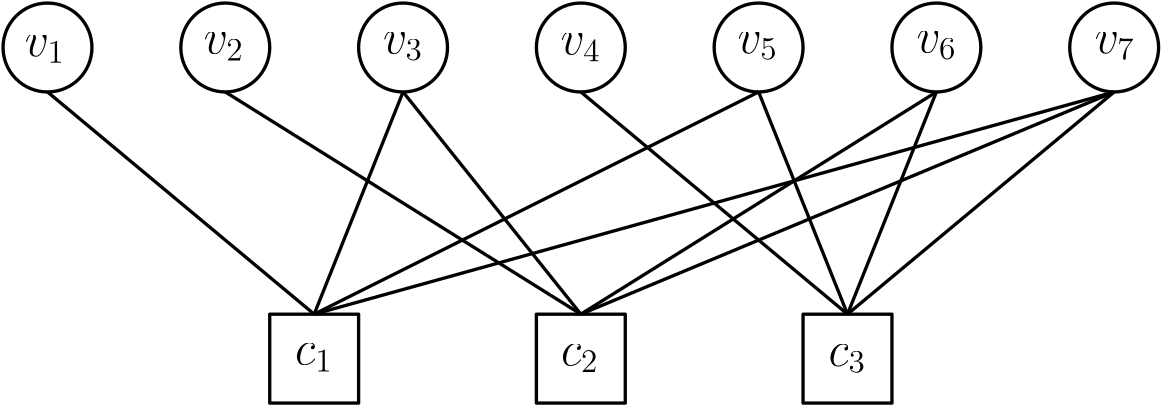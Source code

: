 <?xml version="1.0"?>
<!DOCTYPE ipe SYSTEM "ipe.dtd">
<ipe version="70218" creator="Ipe 7.2.24">
<info created="D:20220414183342" modified="D:20220414183342"/>
<ipestyle name="basic">
<symbol name="arrow/arc(spx)">
<path stroke="sym-stroke" fill="sym-stroke" pen="sym-pen">
0 0 m
-1 0.333 l
-1 -0.333 l
h
</path>
</symbol>
<symbol name="arrow/farc(spx)">
<path stroke="sym-stroke" fill="white" pen="sym-pen">
0 0 m
-1 0.333 l
-1 -0.333 l
h
</path>
</symbol>
<symbol name="arrow/ptarc(spx)">
<path stroke="sym-stroke" fill="sym-stroke" pen="sym-pen">
0 0 m
-1 0.333 l
-0.8 0 l
-1 -0.333 l
h
</path>
</symbol>
<symbol name="arrow/fptarc(spx)">
<path stroke="sym-stroke" fill="white" pen="sym-pen">
0 0 m
-1 0.333 l
-0.8 0 l
-1 -0.333 l
h
</path>
</symbol>
<symbol name="mark/circle(sx)" transformations="translations">
<path fill="sym-stroke">
0.6 0 0 0.6 0 0 e
0.4 0 0 0.4 0 0 e
</path>
</symbol>
<symbol name="mark/disk(sx)" transformations="translations">
<path fill="sym-stroke">
0.6 0 0 0.6 0 0 e
</path>
</symbol>
<symbol name="mark/fdisk(sfx)" transformations="translations">
<group>
<path fill="sym-fill">
0.5 0 0 0.5 0 0 e
</path>
<path fill="sym-stroke" fillrule="eofill">
0.6 0 0 0.6 0 0 e
0.4 0 0 0.4 0 0 e
</path>
</group>
</symbol>
<symbol name="mark/box(sx)" transformations="translations">
<path fill="sym-stroke" fillrule="eofill">
-0.6 -0.6 m
0.6 -0.6 l
0.6 0.6 l
-0.6 0.6 l
h
-0.4 -0.4 m
0.4 -0.4 l
0.4 0.4 l
-0.4 0.4 l
h
</path>
</symbol>
<symbol name="mark/square(sx)" transformations="translations">
<path fill="sym-stroke">
-0.6 -0.6 m
0.6 -0.6 l
0.6 0.6 l
-0.6 0.6 l
h
</path>
</symbol>
<symbol name="mark/fsquare(sfx)" transformations="translations">
<group>
<path fill="sym-fill">
-0.5 -0.5 m
0.5 -0.5 l
0.5 0.5 l
-0.5 0.5 l
h
</path>
<path fill="sym-stroke" fillrule="eofill">
-0.6 -0.6 m
0.6 -0.6 l
0.6 0.6 l
-0.6 0.6 l
h
-0.4 -0.4 m
0.4 -0.4 l
0.4 0.4 l
-0.4 0.4 l
h
</path>
</group>
</symbol>
<symbol name="mark/cross(sx)" transformations="translations">
<group>
<path fill="sym-stroke">
-0.43 -0.57 m
0.57 0.43 l
0.43 0.57 l
-0.57 -0.43 l
h
</path>
<path fill="sym-stroke">
-0.43 0.57 m
0.57 -0.43 l
0.43 -0.57 l
-0.57 0.43 l
h
</path>
</group>
</symbol>
<symbol name="arrow/fnormal(spx)">
<path stroke="sym-stroke" fill="white" pen="sym-pen">
0 0 m
-1 0.333 l
-1 -0.333 l
h
</path>
</symbol>
<symbol name="arrow/pointed(spx)">
<path stroke="sym-stroke" fill="sym-stroke" pen="sym-pen">
0 0 m
-1 0.333 l
-0.8 0 l
-1 -0.333 l
h
</path>
</symbol>
<symbol name="arrow/fpointed(spx)">
<path stroke="sym-stroke" fill="white" pen="sym-pen">
0 0 m
-1 0.333 l
-0.8 0 l
-1 -0.333 l
h
</path>
</symbol>
<symbol name="arrow/linear(spx)">
<path stroke="sym-stroke" pen="sym-pen">
-1 0.333 m
0 0 l
-1 -0.333 l
</path>
</symbol>
<symbol name="arrow/fdouble(spx)">
<path stroke="sym-stroke" fill="white" pen="sym-pen">
0 0 m
-1 0.333 l
-1 -0.333 l
h
-1 0 m
-2 0.333 l
-2 -0.333 l
h
</path>
</symbol>
<symbol name="arrow/double(spx)">
<path stroke="sym-stroke" fill="sym-stroke" pen="sym-pen">
0 0 m
-1 0.333 l
-1 -0.333 l
h
-1 0 m
-2 0.333 l
-2 -0.333 l
h
</path>
</symbol>
<symbol name="arrow/mid-normal(spx)">
<path stroke="sym-stroke" fill="sym-stroke" pen="sym-pen">
0.5 0 m
-0.5 0.333 l
-0.5 -0.333 l
h
</path>
</symbol>
<symbol name="arrow/mid-fnormal(spx)">
<path stroke="sym-stroke" fill="white" pen="sym-pen">
0.5 0 m
-0.5 0.333 l
-0.5 -0.333 l
h
</path>
</symbol>
<symbol name="arrow/mid-pointed(spx)">
<path stroke="sym-stroke" fill="sym-stroke" pen="sym-pen">
0.5 0 m
-0.5 0.333 l
-0.3 0 l
-0.5 -0.333 l
h
</path>
</symbol>
<symbol name="arrow/mid-fpointed(spx)">
<path stroke="sym-stroke" fill="white" pen="sym-pen">
0.5 0 m
-0.5 0.333 l
-0.3 0 l
-0.5 -0.333 l
h
</path>
</symbol>
<symbol name="arrow/mid-double(spx)">
<path stroke="sym-stroke" fill="sym-stroke" pen="sym-pen">
1 0 m
0 0.333 l
0 -0.333 l
h
0 0 m
-1 0.333 l
-1 -0.333 l
h
</path>
</symbol>
<symbol name="arrow/mid-fdouble(spx)">
<path stroke="sym-stroke" fill="white" pen="sym-pen">
1 0 m
0 0.333 l
0 -0.333 l
h
0 0 m
-1 0.333 l
-1 -0.333 l
h
</path>
</symbol>
<anglesize name="22.5 deg" value="22.5"/>
<anglesize name="30 deg" value="30"/>
<anglesize name="45 deg" value="45"/>
<anglesize name="60 deg" value="60"/>
<anglesize name="90 deg" value="90"/>
<arrowsize name="large" value="10"/>
<arrowsize name="small" value="5"/>
<arrowsize name="tiny" value="3"/>
<color name="blue" value="0 0 1"/>
<color name="brown" value="0.647 0.165 0.165"/>
<color name="darkblue" value="0 0 0.545"/>
<color name="darkcyan" value="0 0.545 0.545"/>
<color name="darkgray" value="0.663"/>
<color name="darkgreen" value="0 0.392 0"/>
<color name="darkmagenta" value="0.545 0 0.545"/>
<color name="darkorange" value="1 0.549 0"/>
<color name="darkred" value="0.545 0 0"/>
<color name="gold" value="1 0.843 0"/>
<color name="gray" value="0.745"/>
<color name="green" value="0 1 0"/>
<color name="lightblue" value="0.678 0.847 0.902"/>
<color name="lightcyan" value="0.878 1 1"/>
<color name="lightgray" value="0.827"/>
<color name="lightgreen" value="0.565 0.933 0.565"/>
<color name="lightyellow" value="1 1 0.878"/>
<color name="navy" value="0 0 0.502"/>
<color name="orange" value="1 0.647 0"/>
<color name="pink" value="1 0.753 0.796"/>
<color name="purple" value="0.627 0.125 0.941"/>
<color name="red" value="1 0 0"/>
<color name="seagreen" value="0.18 0.545 0.341"/>
<color name="turquoise" value="0.251 0.878 0.816"/>
<color name="violet" value="0.933 0.51 0.933"/>
<color name="yellow" value="1 1 0"/>
<dashstyle name="dash dot dotted" value="[4 2 1 2 1 2] 0"/>
<dashstyle name="dash dotted" value="[4 2 1 2] 0"/>
<dashstyle name="dashed" value="[4] 0"/>
<dashstyle name="dotted" value="[1 3] 0"/>
<gridsize name="10 pts (~3.5 mm)" value="10"/>
<gridsize name="14 pts (~5 mm)" value="14"/>
<gridsize name="16 pts (~6 mm)" value="16"/>
<gridsize name="20 pts (~7 mm)" value="20"/>
<gridsize name="28 pts (~10 mm)" value="28"/>
<gridsize name="32 pts (~12 mm)" value="32"/>
<gridsize name="4 pts" value="4"/>
<gridsize name="56 pts (~20 mm)" value="56"/>
<gridsize name="8 pts (~3 mm)" value="8"/>
<opacity name="10%" value="0.1"/>
<opacity name="30%" value="0.3"/>
<opacity name="50%" value="0.5"/>
<opacity name="75%" value="0.75"/>
<pen name="fat" value="1.2"/>
<pen name="heavier" value="0.8"/>
<pen name="ultrafat" value="2"/>
<symbolsize name="large" value="5"/>
<symbolsize name="small" value="2"/>
<symbolsize name="tiny" value="1.1"/>
<textsize name="Huge" value="\Huge"/>
<textsize name="LARGE" value="\LARGE"/>
<textsize name="Large" value="\Large"/>
<textsize name="footnote" value="\footnotesize"/>
<textsize name="huge" value="\huge"/>
<textsize name="large" value="\large"/>
<textsize name="small" value="\small"/>
<textsize name="tiny" value="\tiny"/>
<textstyle name="center" begin="\begin{center}" end="\end{center}"/>
<textstyle name="item" begin="\begin{itemize}\item{}" end="\end{itemize}"/>
<textstyle name="itemize" begin="\begin{itemize}" end="\end{itemize}"/>
<tiling name="falling" angle="-60" step="4" width="1"/>
<tiling name="rising" angle="30" step="4" width="1"/>
</ipestyle>
<page>
<layer name="alpha"/>
<view layers="alpha" active="alpha"/>
<path layer="alpha" matrix="1 0 0 1 -32 0" stroke="black" pen="fat">
16 0 0 16 192 704 e
</path>
<path matrix="1 0 0 1 0 -48" stroke="black" pen="fat">
176 656 m
176 624 l
208 624 l
208 656 l
h
</path>
<path matrix="1 0 0 1 32 0" stroke="black" pen="fat">
16 0 0 16 192 704 e
</path>
<path matrix="1 0 0 1 96 0" stroke="black" pen="fat">
16 0 0 16 192 704 e
</path>
<path matrix="1 0 0 1 160 0" stroke="black" pen="fat">
16 0 0 16 192 704 e
</path>
<path matrix="1 0 0 1 224 0" stroke="black" pen="fat">
16 0 0 16 192 704 e
</path>
<path matrix="1 0 0 1 -96 0" stroke="black" pen="fat">
16 0 0 16 192 704 e
</path>
<path matrix="1 0 0 1 288 0" stroke="black" pen="fat">
16 0 0 16 192 704 e
</path>
<path matrix="1 0 0 1 96 -48" stroke="black" pen="fat">
176 656 m
176 624 l
208 624 l
208 656 l
h
</path>
<path matrix="1 0 0 1 192 -48" stroke="black" pen="fat">
176 656 m
176 624 l
208 624 l
208 656 l
h
</path>
<path matrix="1 0 0 1 -32 0" stroke="black" pen="fat">
128 688 m
224 608 l
</path>
<path matrix="1 0 0 1 -32 0" stroke="black" pen="fat">
192 688 m
320 608 l
</path>
<path matrix="1 0 0 1 -32 0" stroke="black" pen="fat">
256 688 m
224 608 l
</path>
<path matrix="1 0 0 1 -32 0" stroke="black" pen="fat">
256 688 m
320 608 l
</path>
<path matrix="1 0 0 1 -32 0" stroke="black" pen="fat">
320 688 m
416 608 l
</path>
<path matrix="1 0 0 1 -32 0" stroke="black" pen="fat">
512 688 m
416 608 l
</path>
<path matrix="1 0 0 1 -32 0" stroke="black" pen="fat">
448 688 m
416 608 l
</path>
<path matrix="1 0 0 1 -32 0" stroke="black" pen="fat">
416 608 m
384 688 l
</path>
<path matrix="1 0 0 1 -32 0" stroke="black" pen="fat">
320 608 m
448 688 l
</path>
<path matrix="1 0 0 1 -32 0" stroke="black" pen="fat">
512 688 m
320 608 l
</path>
<path matrix="1 0 0 1 -32 0" stroke="black" pen="fat">
224 608 m
384 688 l
</path>
<path matrix="1 0 0 1 -32 0" stroke="black" pen="fat">
512 688 m
224 608 l
</path>
<text matrix="1 0 0 1 89.0942 13.9759" transformations="translations" pos="96 576" stroke="black" type="label" width="13.606" height="7.415" depth="2.58" valign="baseline" size="LARGE">$c_1$</text>
<text matrix="1 0 0 1 184.823 13.7382" transformations="translations" pos="96 576" stroke="black" type="label" width="13.606" height="7.415" depth="2.58" valign="baseline" size="LARGE" style="math">c_2</text>
<text matrix="1 0 0 1 281.146 13.5" transformations="translations" pos="96 576" stroke="black" type="label" width="13.606" height="7.415" depth="2.58" valign="baseline" size="LARGE" style="math">c_3</text>
<text matrix="1 0 0 1 -8.18143 125.064" transformations="translations" pos="96 576" stroke="black" type="label" width="14.5" height="7.415" depth="2.58" valign="baseline" size="LARGE" style="math">v_1</text>
<text matrix="1 0 0 1 56.2326 125.897" transformations="translations" pos="96 576" stroke="black" type="label" width="14.5" height="7.415" depth="2.58" valign="baseline" size="LARGE" style="math">v_2</text>
<text matrix="1 0 0 1 120.766 125.897" transformations="translations" pos="96 576" stroke="black" type="label" width="14.5" height="7.415" depth="2.58" valign="baseline" size="LARGE" style="math">v_3</text>
<text matrix="1 0 0 1 184.704 125.659" transformations="translations" pos="96 576" stroke="black" type="label" width="14.5" height="7.415" depth="2.58" valign="baseline" size="LARGE" style="math">v_4</text>
<text matrix="1 0 0 1 248.403 126.135" transformations="translations" pos="96 576" stroke="black" type="label" width="14.5" height="7.415" depth="2.58" valign="baseline" size="LARGE" style="math">v_5</text>
<text matrix="1 0 0 1 312.817 126.254" transformations="translations" pos="96 576" stroke="black" type="label" width="14.5" height="7.415" depth="2.58" valign="baseline" size="LARGE" style="math">v_6</text>
<text matrix="1 0 0 1 376.993 126.135" transformations="translations" pos="96 576" stroke="black" type="label" width="14.5" height="7.415" depth="2.58" valign="baseline" size="LARGE" style="math">v_7</text>
</page>
</ipe>
